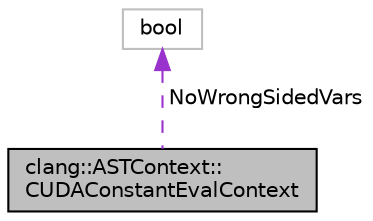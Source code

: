 digraph "clang::ASTContext::CUDAConstantEvalContext"
{
 // LATEX_PDF_SIZE
  bgcolor="transparent";
  edge [fontname="Helvetica",fontsize="10",labelfontname="Helvetica",labelfontsize="10"];
  node [fontname="Helvetica",fontsize="10",shape=record];
  Node1 [label="clang::ASTContext::\lCUDAConstantEvalContext",height=0.2,width=0.4,color="black", fillcolor="grey75", style="filled", fontcolor="black",tooltip=" "];
  Node2 -> Node1 [dir="back",color="darkorchid3",fontsize="10",style="dashed",label=" NoWrongSidedVars" ,fontname="Helvetica"];
  Node2 [label="bool",height=0.2,width=0.4,color="grey75",tooltip=" "];
}
